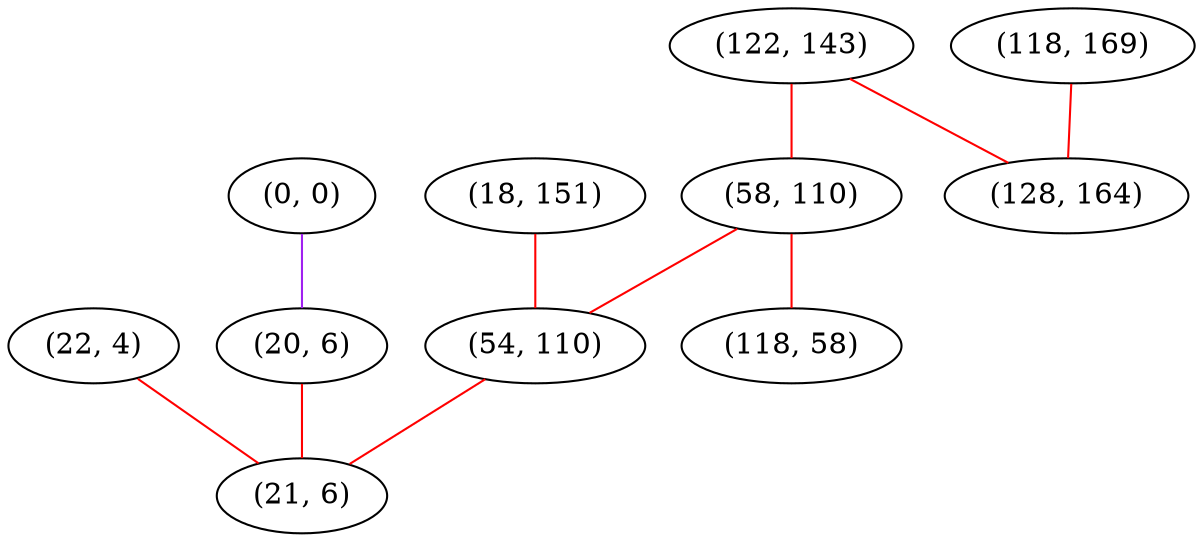 graph "" {
"(18, 151)";
"(122, 143)";
"(58, 110)";
"(118, 58)";
"(54, 110)";
"(22, 4)";
"(118, 169)";
"(0, 0)";
"(20, 6)";
"(128, 164)";
"(21, 6)";
"(18, 151)" -- "(54, 110)"  [color=red, key=0, weight=1];
"(122, 143)" -- "(58, 110)"  [color=red, key=0, weight=1];
"(122, 143)" -- "(128, 164)"  [color=red, key=0, weight=1];
"(58, 110)" -- "(118, 58)"  [color=red, key=0, weight=1];
"(58, 110)" -- "(54, 110)"  [color=red, key=0, weight=1];
"(54, 110)" -- "(21, 6)"  [color=red, key=0, weight=1];
"(22, 4)" -- "(21, 6)"  [color=red, key=0, weight=1];
"(118, 169)" -- "(128, 164)"  [color=red, key=0, weight=1];
"(0, 0)" -- "(20, 6)"  [color=purple, key=0, weight=4];
"(20, 6)" -- "(21, 6)"  [color=red, key=0, weight=1];
}

